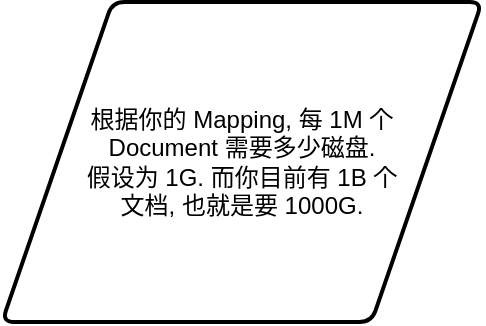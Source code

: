 <mxfile version="15.3.5" type="device"><diagram id="5yQC81zEozIMN0JNL3a2" name="Page-1"><mxGraphModel dx="1106" dy="852" grid="1" gridSize="10" guides="1" tooltips="1" connect="1" arrows="1" fold="1" page="1" pageScale="1" pageWidth="850" pageHeight="1100" math="0" shadow="0"><root><mxCell id="0"/><mxCell id="1" parent="0"/><mxCell id="-5tJZTdV_oUzstg4FuM9-2" value="根据你的 Mapping, 每 1M 个&lt;br&gt;Document 需要多少磁盘.&lt;br&gt;假设为 1G. 而你目前有 1B 个&lt;br&gt;文档, 也就是要 1000G." style="shape=parallelogram;html=1;strokeWidth=2;perimeter=parallelogramPerimeter;whiteSpace=wrap;rounded=1;arcSize=12;size=0.23;hachureGap=4;pointerEvents=0;" vertex="1" parent="1"><mxGeometry x="200" y="120" width="240" height="160" as="geometry"/></mxCell></root></mxGraphModel></diagram></mxfile>
